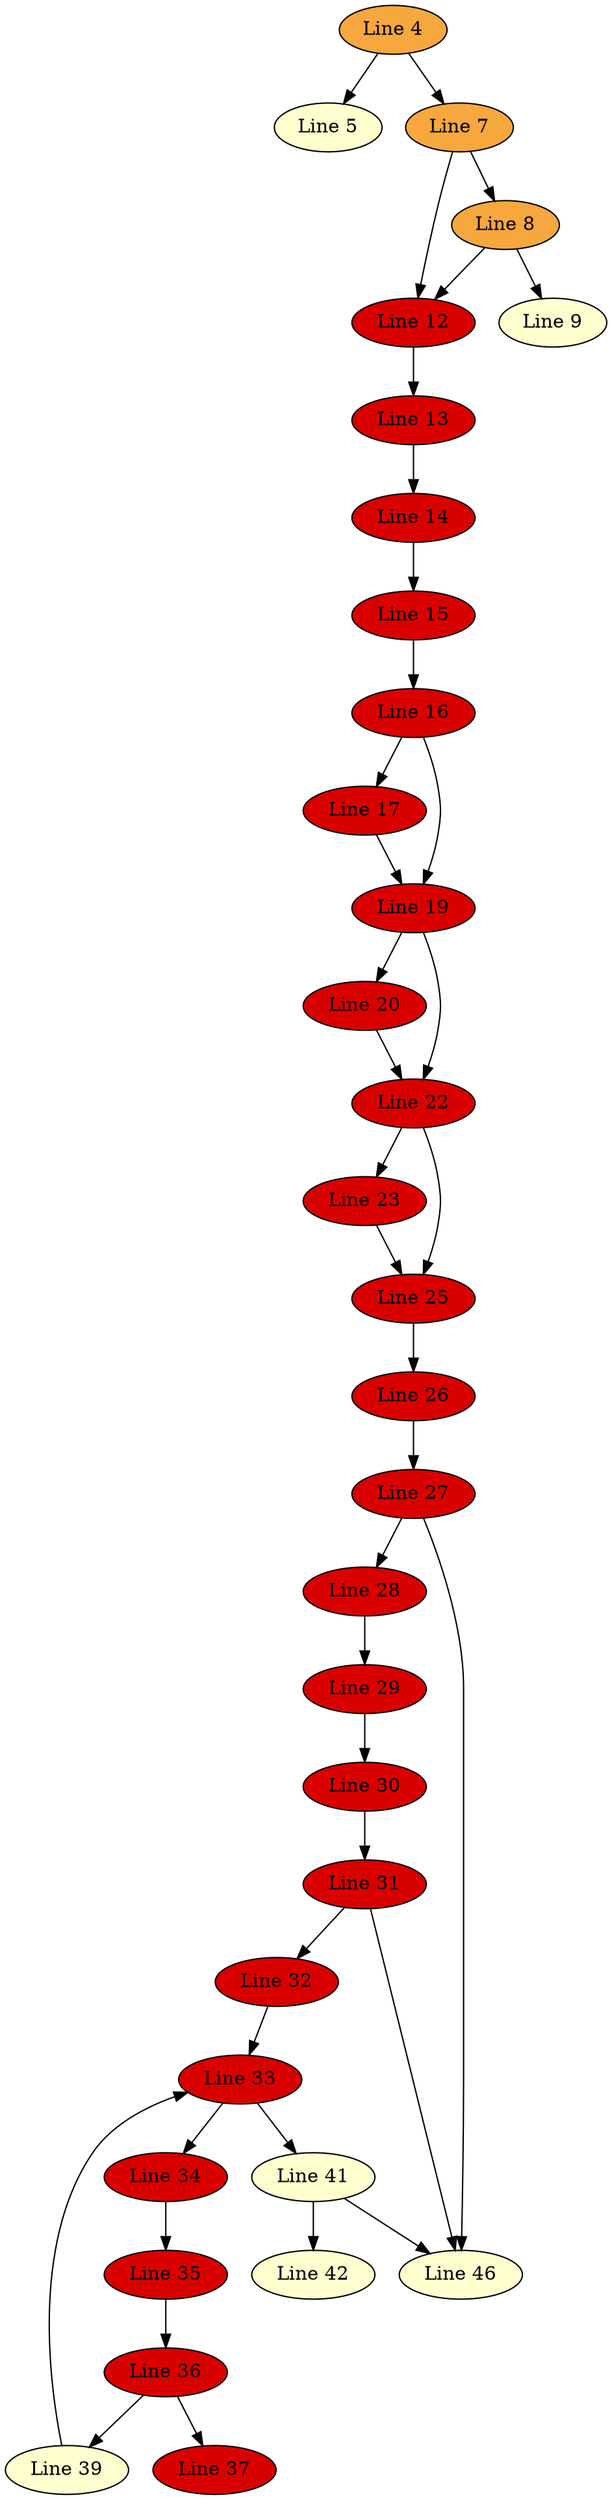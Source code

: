 strict digraph {
Line12[label="Line 12", shape=ellipse, style=filled, fillcolor="#d90000"];
Line13[label="Line 13", shape=ellipse, style=filled, fillcolor="#d90000"];
Line14[label="Line 14", shape=ellipse, style=filled, fillcolor="#d90000"];
Line15[label="Line 15", shape=ellipse, style=filled, fillcolor="#d90000"];
Line16[label="Line 16", shape=ellipse, style=filled, fillcolor="#d90000"];
Line17[label="Line 17", shape=ellipse, style=filled, fillcolor="#d90000"];
Line19[label="Line 19", shape=ellipse, style=filled, fillcolor="#d90000"];
Line20[label="Line 20", shape=ellipse, style=filled, fillcolor="#d90000"];
Line22[label="Line 22", shape=ellipse, style=filled, fillcolor="#d90000"];
Line23[label="Line 23", shape=ellipse, style=filled, fillcolor="#d90000"];
Line25[label="Line 25", shape=ellipse, style=filled, fillcolor="#d90000"];
Line26[label="Line 26", shape=ellipse, style=filled, fillcolor="#d90000"];
Line27[label="Line 27", shape=ellipse, style=filled, fillcolor="#d90000"];
Line28[label="Line 28", shape=ellipse, style=filled, fillcolor="#d90000"];
Line29[label="Line 29", shape=ellipse, style=filled, fillcolor="#d90000"];
Line30[label="Line 30", shape=ellipse, style=filled, fillcolor="#d90000"];
Line31[label="Line 31", shape=ellipse, style=filled, fillcolor="#d90000"];
Line32[label="Line 32", shape=ellipse, style=filled, fillcolor="#d90000"];
Line33[label="Line 33", shape=ellipse, style=filled, fillcolor="#d90000"];
Line34[label="Line 34", shape=ellipse, style=filled, fillcolor="#d90000"];
Line35[label="Line 35", shape=ellipse, style=filled, fillcolor="#d90000"];
Line36[label="Line 36", shape=ellipse, style=filled, fillcolor="#d90000"];
Line37[label="Line 37", shape=ellipse, style=filled, fillcolor="#d90000"];
Line39[label="Line 39", shape=ellipse, style=filled, fillcolor="#fffecf"];
Line41[label="Line 41", shape=ellipse, style=filled, fillcolor="#fffecf"];
Line42[label="Line 42", shape=ellipse, style=filled, fillcolor="#fffecf"];
Line46[label="Line 46", shape=ellipse, style=filled, fillcolor="#fffecf"];
Line4[label="Line 4", shape=ellipse, style=filled, fillcolor="#f6a73e"];
Line5[label="Line 5", shape=ellipse, style=filled, fillcolor="#fffecf"];
Line7[label="Line 7", shape=ellipse, style=filled, fillcolor="#f6a73e"];
Line8[label="Line 8", shape=ellipse, style=filled, fillcolor="#f6a73e"];
Line9[label="Line 9", shape=ellipse, style=filled, fillcolor="#fffecf"];
"Line4" -> "Line5";
"Line4" -> "Line7";
"Line7" -> "Line12";
"Line7" -> "Line12";
"Line7" -> "Line8";
"Line8" -> "Line9";
"Line8" -> "Line12";
"Line12" -> "Line13";
"Line13" -> "Line14";
"Line14" -> "Line15";
"Line15" -> "Line16";
"Line16" -> "Line17";
"Line16" -> "Line19";
"Line17" -> "Line19";
"Line19" -> "Line20";
"Line19" -> "Line22";
"Line20" -> "Line22";
"Line22" -> "Line23";
"Line22" -> "Line25";
"Line23" -> "Line25";
"Line25" -> "Line26";
"Line26" -> "Line27";
"Line27" -> "Line46";
"Line27" -> "Line46";
"Line27" -> "Line28";
"Line28" -> "Line29";
"Line29" -> "Line30";
"Line30" -> "Line31";
"Line31" -> "Line32";
"Line31" -> "Line46";
"Line32" -> "Line33";
"Line39" -> "Line33";
"Line33" -> "Line41";
"Line33" -> "Line34";
"Line34" -> "Line35";
"Line35" -> "Line36";
"Line36" -> "Line37";
"Line36" -> "Line39";
"Line41" -> "Line42";
"Line41" -> "Line46";
}